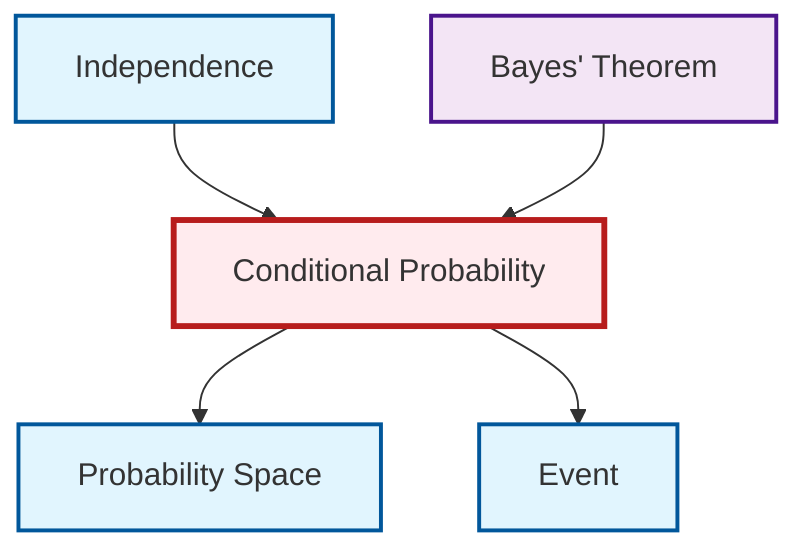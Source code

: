 graph TD
    classDef definition fill:#e1f5fe,stroke:#01579b,stroke-width:2px
    classDef theorem fill:#f3e5f5,stroke:#4a148c,stroke-width:2px
    classDef axiom fill:#fff3e0,stroke:#e65100,stroke-width:2px
    classDef example fill:#e8f5e9,stroke:#1b5e20,stroke-width:2px
    classDef current fill:#ffebee,stroke:#b71c1c,stroke-width:3px
    def-conditional-probability["Conditional Probability"]:::definition
    thm-bayes["Bayes' Theorem"]:::theorem
    def-independence["Independence"]:::definition
    def-event["Event"]:::definition
    def-probability-space["Probability Space"]:::definition
    def-independence --> def-conditional-probability
    def-conditional-probability --> def-probability-space
    thm-bayes --> def-conditional-probability
    def-conditional-probability --> def-event
    class def-conditional-probability current